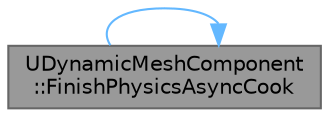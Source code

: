 digraph "UDynamicMeshComponent::FinishPhysicsAsyncCook"
{
 // INTERACTIVE_SVG=YES
 // LATEX_PDF_SIZE
  bgcolor="transparent";
  edge [fontname=Helvetica,fontsize=10,labelfontname=Helvetica,labelfontsize=10];
  node [fontname=Helvetica,fontsize=10,shape=box,height=0.2,width=0.4];
  rankdir="RL";
  Node1 [id="Node000001",label="UDynamicMeshComponent\l::FinishPhysicsAsyncCook",height=0.2,width=0.4,color="gray40", fillcolor="grey60", style="filled", fontcolor="black",tooltip="Once async physics cook is done, create needed state."];
  Node1 -> Node1 [id="edge1_Node000001_Node000001",dir="back",color="steelblue1",style="solid",tooltip=" "];
}
